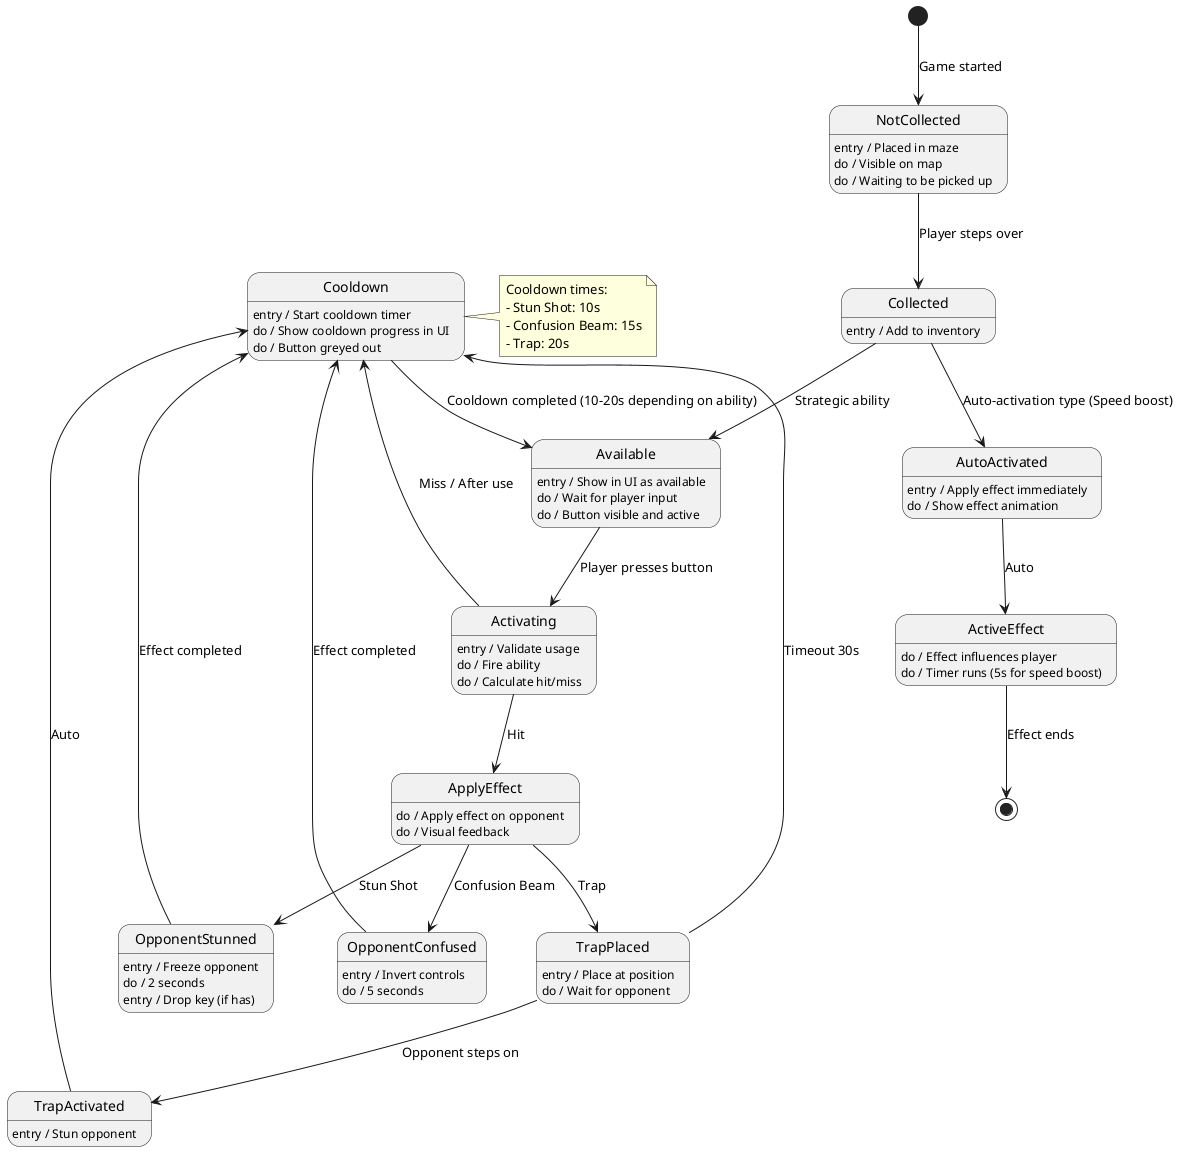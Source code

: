 @startuml
'
' Översikt: Förmågas livscykel och tillstånd
' Detta tillståndsdiagram visar hur förmågor och power-ups fungerar:
' 1. NotCollected → Collected: Spelare plockar upp förmåga
' 2. AutoActivated: Vissa power-ups (t.ex. speed boost) aktiveras automatiskt
' 3. Available → Activating: Strategiska förmågor aktiveras manuellt
' 4. ApplyEffect: Olika effekter beroende på förmågetyp (stun, confusion, trap)
' 5. Cooldown: Efter användning måste förmågan ladda (10-20s beroende på typ)
' Visar både auto-aktivering och manuell aktivering med cooldown-hantering.
'

[*] --> NotCollected : Game started

NotCollected : entry / Placed in maze  
NotCollected : do / Visible on map  
NotCollected : do / Waiting to be picked up  
NotCollected --> Collected : Player steps over  

Collected : entry / Add to inventory  
Collected --> AutoActivated : Auto-activation type (Speed boost)  
Collected --> Available : Strategic ability  

AutoActivated : entry / Apply effect immediately  
AutoActivated : do / Show effect animation  
AutoActivated --> ActiveEffect : Auto  

ActiveEffect : do / Effect influences player  
ActiveEffect : do / Timer runs (5s for speed boost)  
ActiveEffect --> [*] : Effect ends  

Available : entry / Show in UI as available  
Available : do / Wait for player input  
Available : do / Button visible and active  
Available --> Activating : Player presses button  

Activating : entry / Validate usage  
Activating : do / Fire ability  
Activating : do / Calculate hit/miss  
Activating --> ApplyEffect : Hit  
Activating --> Cooldown : Miss / After use  

ApplyEffect : do / Apply effect on opponent  
ApplyEffect : do / Visual feedback  
ApplyEffect --> OpponentStunned : Stun Shot  
ApplyEffect --> OpponentConfused : Confusion Beam  
ApplyEffect --> TrapPlaced : Trap  

OpponentStunned : entry / Freeze opponent  
OpponentStunned : do / 2 seconds  
OpponentStunned : entry / Drop key (if has)  
OpponentStunned --> Cooldown : Effect completed  

OpponentConfused : entry / Invert controls  
OpponentConfused : do / 5 seconds  
OpponentConfused --> Cooldown : Effect completed  

TrapPlaced : entry / Place at position  
TrapPlaced : do / Wait for opponent  
TrapPlaced --> TrapActivated : Opponent steps on  
TrapPlaced --> Cooldown : Timeout 30s  

TrapActivated : entry / Stun opponent  
TrapActivated --> Cooldown : Auto  

Cooldown : entry / Start cooldown timer  
Cooldown : do / Show cooldown progress in UI  
Cooldown : do / Button greyed out  
Cooldown --> Available : Cooldown completed (10–20s depending on ability)  

note right of Cooldown
  Cooldown times:
  - Stun Shot: 10s
  - Confusion Beam: 15s
  - Trap: 20s
end note

@enduml